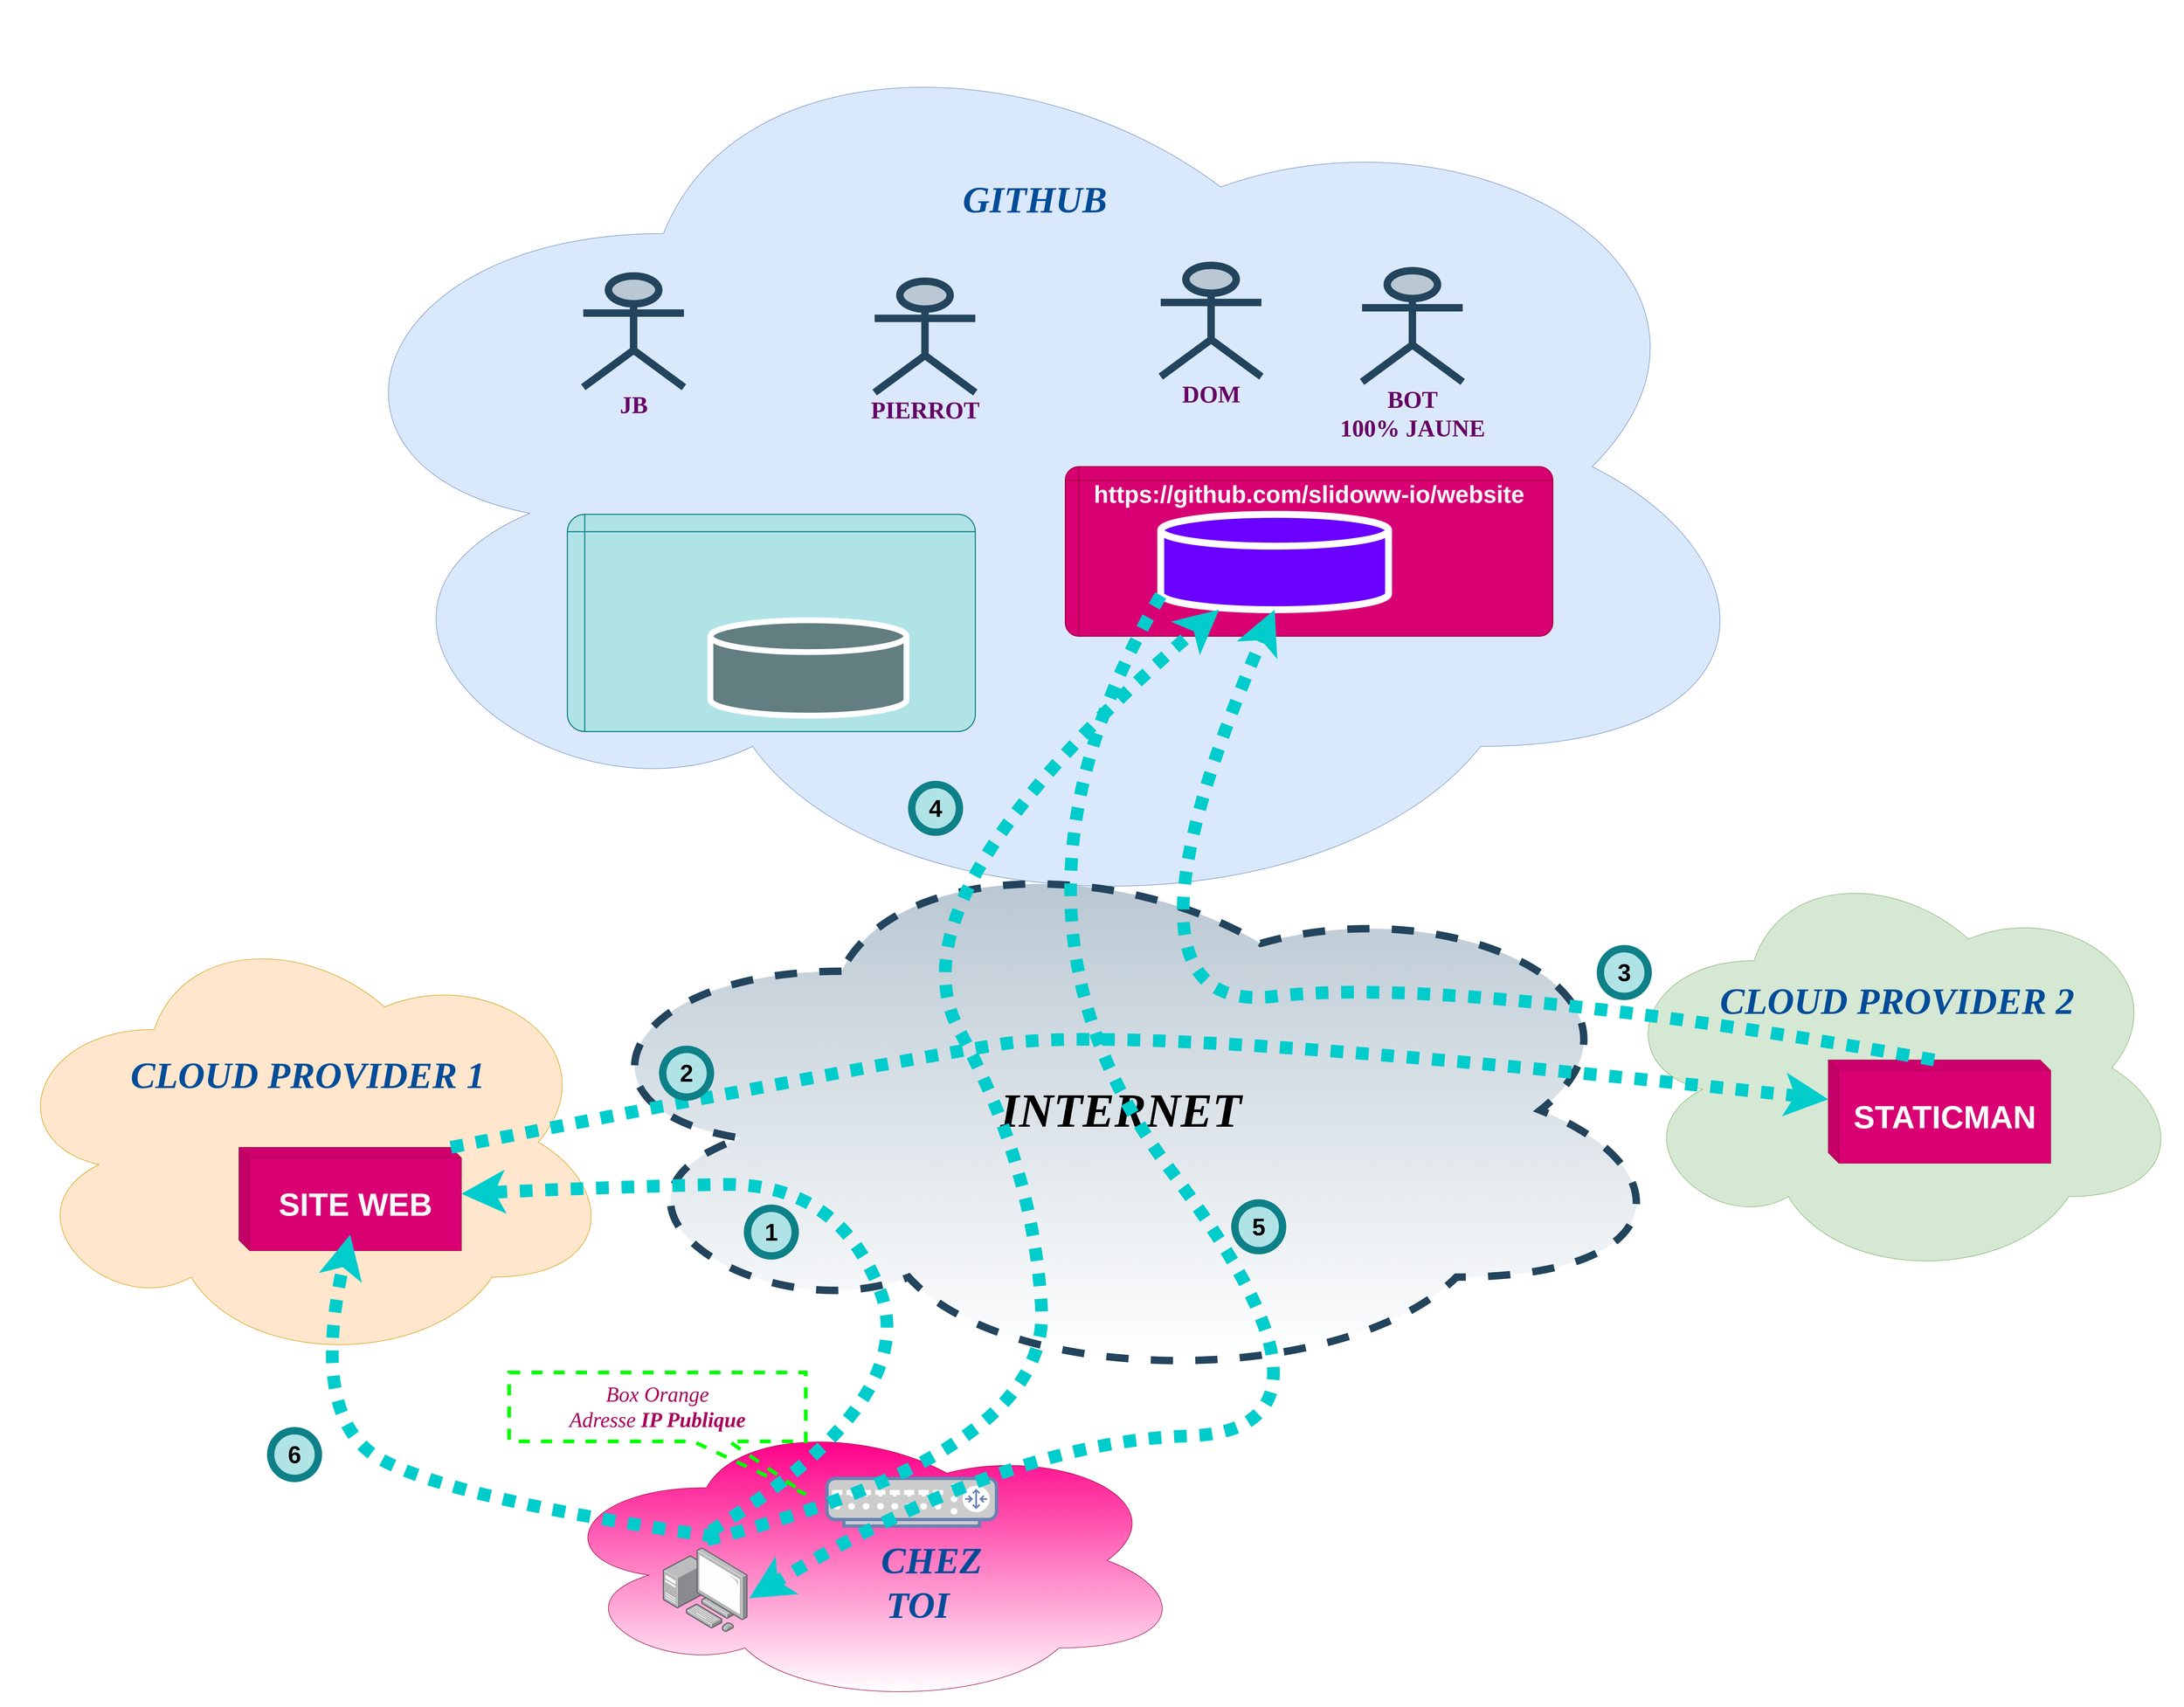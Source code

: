 <mxfile version="14.9.3" type="device"><diagram id="ysA_gJE_evBLuEKTuQvk" name="Page-1"><mxGraphModel dx="4607" dy="5113" grid="1" gridSize="10" guides="1" tooltips="1" connect="1" arrows="1" fold="1" page="1" pageScale="1" pageWidth="850" pageHeight="1100" math="0" shadow="0"><root><mxCell id="0"/><mxCell id="1" parent="0"/><mxCell id="hzJ7CyP0qCqPw8iG0ckn-3" value="&lt;div style=&quot;font-size: 70px&quot;&gt;&lt;font style=&quot;font-size: 70px&quot; face=&quot;Garamond&quot;&gt;&lt;i style=&quot;font-size: 70px&quot;&gt;&lt;b style=&quot;font-size: 70px&quot;&gt;&lt;font style=&quot;font-size: 70px&quot;&gt;GITHUB&lt;/font&gt;&lt;/b&gt;&lt;/i&gt;&lt;br style=&quot;font-size: 70px&quot;&gt;&lt;/font&gt;&lt;/div&gt;&lt;div style=&quot;font-size: 70px&quot;&gt;&lt;br style=&quot;font-size: 70px&quot;&gt;&lt;/div&gt;&lt;div style=&quot;font-size: 70px&quot;&gt;&lt;br style=&quot;font-size: 70px&quot;&gt;&lt;/div&gt;&lt;div style=&quot;font-size: 70px&quot;&gt;&lt;br style=&quot;font-size: 70px&quot;&gt;&lt;/div&gt;&lt;div style=&quot;font-size: 70px&quot;&gt;&lt;br style=&quot;font-size: 70px&quot;&gt;&lt;/div&gt;&lt;div style=&quot;font-size: 70px&quot;&gt;&lt;br style=&quot;font-size: 70px&quot;&gt;&lt;/div&gt;&lt;div style=&quot;font-size: 70px&quot;&gt;&lt;br style=&quot;font-size: 70px&quot;&gt;&lt;/div&gt;&lt;div&gt;&lt;br&gt;&lt;/div&gt;&lt;div&gt;&lt;br&gt;&lt;/div&gt;&lt;div&gt;&lt;br&gt;&lt;/div&gt;&lt;div&gt;&lt;br&gt;&lt;/div&gt;&lt;div&gt;&lt;br&gt;&lt;/div&gt;&lt;div&gt;&lt;br&gt;&lt;/div&gt;" style="ellipse;shape=cloud;whiteSpace=wrap;html=1;fillColor=#dae8fc;strokeColor=#6c8ebf;fontSize=70;fontColor=#004C99;" vertex="1" parent="1"><mxGeometry x="680" y="-1840" width="2805" height="1760" as="geometry"/></mxCell><UserObject label="&lt;div&gt;https://github.com/slidoww-io/website&lt;/div&gt;&lt;div&gt;&lt;br&gt;&lt;/div&gt;&lt;div&gt;&lt;br&gt;&lt;/div&gt;&lt;div&gt;&lt;br&gt;&lt;/div&gt;&lt;div&gt;&lt;br&gt;&lt;/div&gt;" link="https://github.com/slidoww-io/website" id="hzJ7CyP0qCqPw8iG0ckn-13"><mxCell style="shape=internalStorage;whiteSpace=wrap;html=1;dx=15;dy=15;rounded=1;arcSize=8;strokeWidth=2;fontColor=#ffffff;fillColor=#d80073;strokeColor=#A50040;fontSize=45;fontStyle=1" vertex="1" parent="1"><mxGeometry x="2140" y="-960" width="920" height="320" as="geometry"/></mxCell></UserObject><mxCell id="hzJ7CyP0qCqPw8iG0ckn-11" value="&lt;div style=&quot;font-size: 70px;&quot;&gt;&lt;font style=&quot;font-size: 70px;&quot;&gt;&lt;span style=&quot;font-size: 70px;&quot;&gt;&lt;span style=&quot;font-size: 70px;&quot;&gt;&lt;font style=&quot;font-size: 70px&quot;&gt;CLOUD PROVIDER 1&lt;/font&gt;&lt;/span&gt;&lt;/span&gt;&lt;/font&gt;&lt;/div&gt;&lt;div style=&quot;font-size: 70px;&quot;&gt;&lt;font style=&quot;font-size: 70px;&quot;&gt;&lt;span style=&quot;font-size: 70px;&quot;&gt;&lt;span style=&quot;font-size: 70px;&quot;&gt;&lt;font style=&quot;font-size: 70px&quot;&gt;&lt;br style=&quot;font-size: 70px;&quot;&gt;&lt;/font&gt;&lt;/span&gt;&lt;/span&gt;&lt;/font&gt;&lt;/div&gt;&lt;div style=&quot;font-size: 70px;&quot;&gt;&lt;font style=&quot;font-size: 70px;&quot;&gt;&lt;span style=&quot;font-size: 70px;&quot;&gt;&lt;span style=&quot;font-size: 70px;&quot;&gt;&lt;font style=&quot;font-size: 70px&quot;&gt;&lt;br style=&quot;font-size: 70px;&quot;&gt;&lt;/font&gt;&lt;/span&gt;&lt;/span&gt;&lt;/font&gt;&lt;/div&gt;&lt;div style=&quot;font-size: 70px;&quot;&gt;&lt;font style=&quot;font-size: 70px;&quot;&gt;&lt;span style=&quot;font-size: 70px;&quot;&gt;&lt;span style=&quot;font-size: 70px;&quot;&gt;&lt;font style=&quot;font-size: 70px&quot;&gt;&lt;br style=&quot;font-size: 70px;&quot;&gt;&lt;/font&gt;&lt;/span&gt;&lt;/span&gt;&lt;/font&gt;&lt;/div&gt;" style="ellipse;shape=cloud;whiteSpace=wrap;html=1;fillColor=#ffe6cc;strokeColor=#d79b00;fontSize=70;fontStyle=3;fontFamily=Garamond;fontColor=#004C99;" vertex="1" parent="1"><mxGeometry x="130" y="-110" width="1160" height="850" as="geometry"/></mxCell><mxCell id="hzJ7CyP0qCqPw8iG0ckn-10" value="&lt;div&gt;CLOUD PROVIDER 2&lt;/div&gt;&lt;div&gt;&lt;br&gt;&lt;/div&gt;&lt;div&gt;&lt;br&gt;&lt;/div&gt;&lt;div&gt;&lt;br&gt;&lt;/div&gt;" style="ellipse;shape=cloud;whiteSpace=wrap;html=1;fillColor=#d5e8d4;strokeColor=#82b366;fontSize=70;fontStyle=3;fontFamily=Garamond;fontColor=#004C99;" vertex="1" parent="1"><mxGeometry x="3170" y="-230" width="1080" height="810" as="geometry"/></mxCell><mxCell id="hzJ7CyP0qCqPw8iG0ckn-4" value="&lt;div&gt;&amp;nbsp;&amp;nbsp;&amp;nbsp;&amp;nbsp;&amp;nbsp;&amp;nbsp;&amp;nbsp;&amp;nbsp;&amp;nbsp;&amp;nbsp;&amp;nbsp;&amp;nbsp;&amp;nbsp; &lt;br&gt;&lt;/div&gt;&lt;div&gt;&amp;nbsp;&amp;nbsp;&amp;nbsp;&amp;nbsp;&amp;nbsp;&amp;nbsp;&amp;nbsp;&amp;nbsp;&amp;nbsp;&amp;nbsp;&amp;nbsp;&amp;nbsp;&amp;nbsp; CHEZ &lt;br&gt;&lt;/div&gt;&lt;div&gt;&amp;nbsp;&amp;nbsp;&amp;nbsp;&amp;nbsp;&amp;nbsp;&amp;nbsp;&amp;nbsp;&amp;nbsp;&amp;nbsp;&amp;nbsp; TOI&lt;/div&gt;" style="ellipse;shape=cloud;whiteSpace=wrap;html=1;strokeColor=#A50040;fillColor=#FF0088;gradientColor=#ffffff;fontSize=70;fontFamily=Garamond;fontStyle=3;fontColor=#004C99;" vertex="1" parent="1"><mxGeometry x="1160" y="830" width="1210" height="550" as="geometry"/></mxCell><mxCell id="hzJ7CyP0qCqPw8iG0ckn-5" value="STATICMAN" style="shape=cube;whiteSpace=wrap;html=1;boundedLbl=1;backgroundOutline=1;darkOpacity=0.05;darkOpacity2=0.1;fillColor=#d80073;strokeColor=#A50040;fontColor=#ffffff;fontSize=60;fontStyle=1" vertex="1" parent="1"><mxGeometry x="3580" y="160" width="420" height="195" as="geometry"/></mxCell><mxCell id="hzJ7CyP0qCqPw8iG0ckn-8" value="" style="points=[];aspect=fixed;html=1;align=center;shadow=0;dashed=0;image;image=img/lib/allied_telesis/computer_and_terminals/Personal_Computer_with_Server.svg;" vertex="1" parent="1"><mxGeometry x="1380" y="1080" width="160" height="160" as="geometry"/></mxCell><mxCell id="hzJ7CyP0qCqPw8iG0ckn-9" value="" style="fontColor=#0066CC;verticalAlign=top;verticalLabelPosition=bottom;labelPosition=center;align=center;html=1;outlineConnect=0;fillColor=#CCCCCC;strokeColor=#6881B3;gradientColor=none;gradientDirection=north;strokeWidth=2;shape=mxgraph.networks.router;" vertex="1" parent="1"><mxGeometry x="1690" y="950" width="320" height="90" as="geometry"/></mxCell><mxCell id="hzJ7CyP0qCqPw8iG0ckn-12" value="" style="strokeWidth=13;html=1;shape=mxgraph.flowchart.database;whiteSpace=wrap;fontColor=#ffffff;fillColor=#6a00ff;strokeColor=#FFFFFF;" vertex="1" parent="1"><mxGeometry x="2320" y="-870" width="430" height="180" as="geometry"/></mxCell><mxCell id="hzJ7CyP0qCqPw8iG0ckn-14" value="" style="shape=internalStorage;whiteSpace=wrap;html=1;dx=15;dy=15;rounded=1;arcSize=8;strokeWidth=2;fillColor=#b0e3e6;strokeColor=#0e8088;" vertex="1" parent="1"><mxGeometry x="1200" y="-870" width="770" height="410" as="geometry"/></mxCell><mxCell id="hzJ7CyP0qCqPw8iG0ckn-15" value="" style="strokeWidth=11;html=1;shape=mxgraph.flowchart.database;whiteSpace=wrap;fillColor=#627E80;strokeColor=#FFFFFF;" vertex="1" parent="1"><mxGeometry x="1470" y="-670" width="370" height="180" as="geometry"/></mxCell><mxCell id="hzJ7CyP0qCqPw8iG0ckn-16" value="Box Orange &lt;br style=&quot;font-size: 40px&quot;&gt;Adresse &lt;b&gt;IP Publique&lt;/b&gt;" style="shape=callout;whiteSpace=wrap;html=1;perimeter=calloutPerimeter;dashed=1;fontFamily=Garamond;fontSize=40;base=68;position2=1;size=100;position=0.62;fillColor=none;strokeWidth=7;fontColor=#A8005A;fontStyle=2;strokeColor=#00FF00;" vertex="1" parent="1"><mxGeometry x="1090" y="750" width="560" height="230" as="geometry"/></mxCell><mxCell id="hzJ7CyP0qCqPw8iG0ckn-17" value="SITE WEB" style="shape=cube;whiteSpace=wrap;html=1;boundedLbl=1;backgroundOutline=1;darkOpacity=0.05;darkOpacity2=0.1;fillColor=#d80073;strokeColor=#A50040;fontColor=#ffffff;fontSize=60;fontStyle=1" vertex="1" parent="1"><mxGeometry x="580" y="325" width="420" height="195" as="geometry"/></mxCell><mxCell id="hzJ7CyP0qCqPw8iG0ckn-19" value="INTERNET" style="ellipse;shape=cloud;whiteSpace=wrap;html=1;fontFamily=Verdana;fontSize=90;strokeColor=#23445d;strokeWidth=14;fillColor=#bac8d3;gradientColor=#ffffff;dashed=1;fontStyle=3" vertex="1" parent="1"><mxGeometry x="1190" y="-270" width="2110" height="1050" as="geometry"/></mxCell><mxCell id="hzJ7CyP0qCqPw8iG0ckn-20" value="" style="curved=1;endArrow=classic;html=1;fontFamily=Verdana;fontSize=90;fontColor=#004C99;strokeWidth=24;dashed=1;dashPattern=1 1;strokeColor=#00CCCC;" edge="1" parent="1" target="hzJ7CyP0qCqPw8iG0ckn-17"><mxGeometry width="50" height="50" relative="1" as="geometry"><mxPoint x="1470" y="1050" as="sourcePoint"/><mxPoint x="1360" y="180" as="targetPoint"/><Array as="points"><mxPoint x="1870" y="800"/><mxPoint x="1710" y="390"/><mxPoint x="1270" y="400"/></Array></mxGeometry></mxCell><mxCell id="hzJ7CyP0qCqPw8iG0ckn-21" value="" style="curved=1;endArrow=classic;html=1;fontFamily=Verdana;fontSize=90;fontColor=#004C99;strokeWidth=24;dashed=1;dashPattern=1 1;strokeColor=#00CCCC;exitX=0;exitY=0;exitDx=400;exitDy=0;exitPerimeter=0;" edge="1" parent="1" source="hzJ7CyP0qCqPw8iG0ckn-17" target="hzJ7CyP0qCqPw8iG0ckn-5"><mxGeometry width="50" height="50" relative="1" as="geometry"><mxPoint x="1550" y="1128.667" as="sourcePoint"/><mxPoint x="1010" y="422.656" as="targetPoint"/><Array as="points"><mxPoint x="1770" y="170"/><mxPoint x="2270" y="90"/></Array></mxGeometry></mxCell><mxCell id="hzJ7CyP0qCqPw8iG0ckn-22" value="" style="curved=1;endArrow=classic;html=1;fontFamily=Verdana;fontSize=90;fontColor=#004C99;strokeWidth=24;dashed=1;dashPattern=1 1;strokeColor=#00CCCC;exitX=0;exitY=0;exitDx=200;exitDy=0;exitPerimeter=0;entryX=0.5;entryY=1;entryDx=0;entryDy=0;entryPerimeter=0;" edge="1" parent="1" source="hzJ7CyP0qCqPw8iG0ckn-5" target="hzJ7CyP0qCqPw8iG0ckn-12"><mxGeometry width="50" height="50" relative="1" as="geometry"><mxPoint x="990" y="335" as="sourcePoint"/><mxPoint x="3140" y="210.514" as="targetPoint"/><Array as="points"><mxPoint x="2870"/><mxPoint x="2200" y="80"/></Array></mxGeometry></mxCell><mxCell id="hzJ7CyP0qCqPw8iG0ckn-23" value="" style="curved=1;endArrow=classic;html=1;fontFamily=Verdana;fontSize=90;fontColor=#004C99;strokeWidth=24;dashed=1;dashPattern=1 1;strokeColor=#00CCCC;exitX=0.523;exitY=-0.085;exitDx=0;exitDy=0;exitPerimeter=0;" edge="1" parent="1" source="hzJ7CyP0qCqPw8iG0ckn-8" target="hzJ7CyP0qCqPw8iG0ckn-12"><mxGeometry width="50" height="50" relative="1" as="geometry"><mxPoint x="1550" y="1128.667" as="sourcePoint"/><mxPoint x="1010" y="422.656" as="targetPoint"/><Array as="points"><mxPoint x="2110" y="900"/><mxPoint x="2080" y="360"/><mxPoint x="1800" y="-150"/></Array></mxGeometry></mxCell><mxCell id="hzJ7CyP0qCqPw8iG0ckn-24" value="" style="curved=1;endArrow=classic;html=1;fontFamily=Verdana;fontSize=90;fontColor=#004C99;strokeWidth=24;dashed=1;dashPattern=1 1;strokeColor=#00CCCC;exitX=0;exitY=0.85;exitDx=0;exitDy=0;entryX=1.021;entryY=0.601;entryDx=0;entryDy=0;entryPerimeter=0;exitPerimeter=0;" edge="1" parent="1" source="hzJ7CyP0qCqPw8iG0ckn-12" target="hzJ7CyP0qCqPw8iG0ckn-8"><mxGeometry width="50" height="50" relative="1" as="geometry"><mxPoint x="1560" y="1138.667" as="sourcePoint"/><mxPoint x="3010" y="1110" as="targetPoint"/><Array as="points"><mxPoint x="1970" y="-120"/><mxPoint x="2710" y="860"/><mxPoint x="2030" y="880"/></Array></mxGeometry></mxCell><mxCell id="hzJ7CyP0qCqPw8iG0ckn-25" value="BOT &lt;br&gt;&lt;div&gt;100% JAUNE&lt;/div&gt;" style="shape=umlActor;verticalLabelPosition=bottom;verticalAlign=top;html=1;outlineConnect=0;fontFamily=Verdana;fontSize=45;strokeColor=#23445d;strokeWidth=14;fillColor=#bac8d3;fontStyle=1;fontColor=#660066;" vertex="1" parent="1"><mxGeometry x="2700" y="-1330" width="190" height="210" as="geometry"/></mxCell><mxCell id="hzJ7CyP0qCqPw8iG0ckn-26" value="DOM" style="shape=umlActor;verticalLabelPosition=bottom;verticalAlign=top;html=1;outlineConnect=0;fontFamily=Verdana;fontSize=45;strokeColor=#23445d;strokeWidth=14;fillColor=#bac8d3;fontStyle=1;fontColor=#660066;" vertex="1" parent="1"><mxGeometry x="2320" y="-1340" width="190" height="210" as="geometry"/></mxCell><mxCell id="hzJ7CyP0qCqPw8iG0ckn-29" value="JB" style="shape=umlActor;verticalLabelPosition=bottom;verticalAlign=top;html=1;outlineConnect=0;fontFamily=Verdana;fontSize=45;strokeColor=#23445d;strokeWidth=14;fillColor=#bac8d3;fontStyle=1;fontColor=#660066;" vertex="1" parent="1"><mxGeometry x="1230" y="-1320" width="190" height="210" as="geometry"/></mxCell><mxCell id="hzJ7CyP0qCqPw8iG0ckn-30" value="PIERROT" style="shape=umlActor;verticalLabelPosition=bottom;verticalAlign=top;html=1;outlineConnect=0;fontFamily=Verdana;fontSize=45;strokeColor=#23445d;strokeWidth=14;fillColor=#bac8d3;fontStyle=1;fontColor=#660066;" vertex="1" parent="1"><mxGeometry x="1780" y="-1310" width="190" height="210" as="geometry"/></mxCell><mxCell id="hzJ7CyP0qCqPw8iG0ckn-33" value="1" style="ellipse;whiteSpace=wrap;html=1;fontFamily=Helvetica;fontSize=45;strokeColor=#0e8088;strokeWidth=14;fillColor=#b0e3e6;fontStyle=1" vertex="1" parent="1"><mxGeometry x="1540" y="440" width="90" height="90" as="geometry"/></mxCell><mxCell id="hzJ7CyP0qCqPw8iG0ckn-34" value="2" style="ellipse;whiteSpace=wrap;html=1;fontFamily=Helvetica;fontSize=45;strokeColor=#0e8088;strokeWidth=14;fillColor=#b0e3e6;fontStyle=1" vertex="1" parent="1"><mxGeometry x="1380" y="140" width="90" height="90" as="geometry"/></mxCell><mxCell id="hzJ7CyP0qCqPw8iG0ckn-35" value="3" style="ellipse;whiteSpace=wrap;html=1;fontFamily=Helvetica;fontSize=45;strokeColor=#0e8088;strokeWidth=14;fillColor=#b0e3e6;fontStyle=1" vertex="1" parent="1"><mxGeometry x="3150" y="-50" width="90" height="90" as="geometry"/></mxCell><mxCell id="hzJ7CyP0qCqPw8iG0ckn-36" value="4" style="ellipse;whiteSpace=wrap;html=1;fontFamily=Helvetica;fontSize=45;strokeColor=#0e8088;strokeWidth=14;fillColor=#b0e3e6;fontStyle=1" vertex="1" parent="1"><mxGeometry x="1850" y="-360" width="90" height="90" as="geometry"/></mxCell><mxCell id="hzJ7CyP0qCqPw8iG0ckn-37" value="5" style="ellipse;whiteSpace=wrap;html=1;fontFamily=Helvetica;fontSize=45;strokeColor=#0e8088;strokeWidth=14;fillColor=#b0e3e6;fontStyle=1" vertex="1" parent="1"><mxGeometry x="2460" y="430" width="90" height="90" as="geometry"/></mxCell><mxCell id="hzJ7CyP0qCqPw8iG0ckn-43" value="" style="curved=1;endArrow=classic;html=1;fontFamily=Verdana;fontSize=90;fontColor=#004C99;strokeWidth=24;dashed=1;dashPattern=1 1;strokeColor=#00CCCC;" edge="1" parent="1"><mxGeometry width="50" height="50" relative="1" as="geometry"><mxPoint x="1480" y="1060" as="sourcePoint"/><mxPoint x="790" y="490" as="targetPoint"/><Array as="points"><mxPoint x="990" y="990"/><mxPoint x="710" y="840"/></Array></mxGeometry></mxCell><mxCell id="hzJ7CyP0qCqPw8iG0ckn-44" value="6" style="ellipse;whiteSpace=wrap;html=1;fontFamily=Helvetica;fontSize=45;strokeColor=#0e8088;strokeWidth=14;fillColor=#b0e3e6;fontStyle=1" vertex="1" parent="1"><mxGeometry x="640" y="860" width="90" height="90" as="geometry"/></mxCell></root></mxGraphModel></diagram></mxfile>